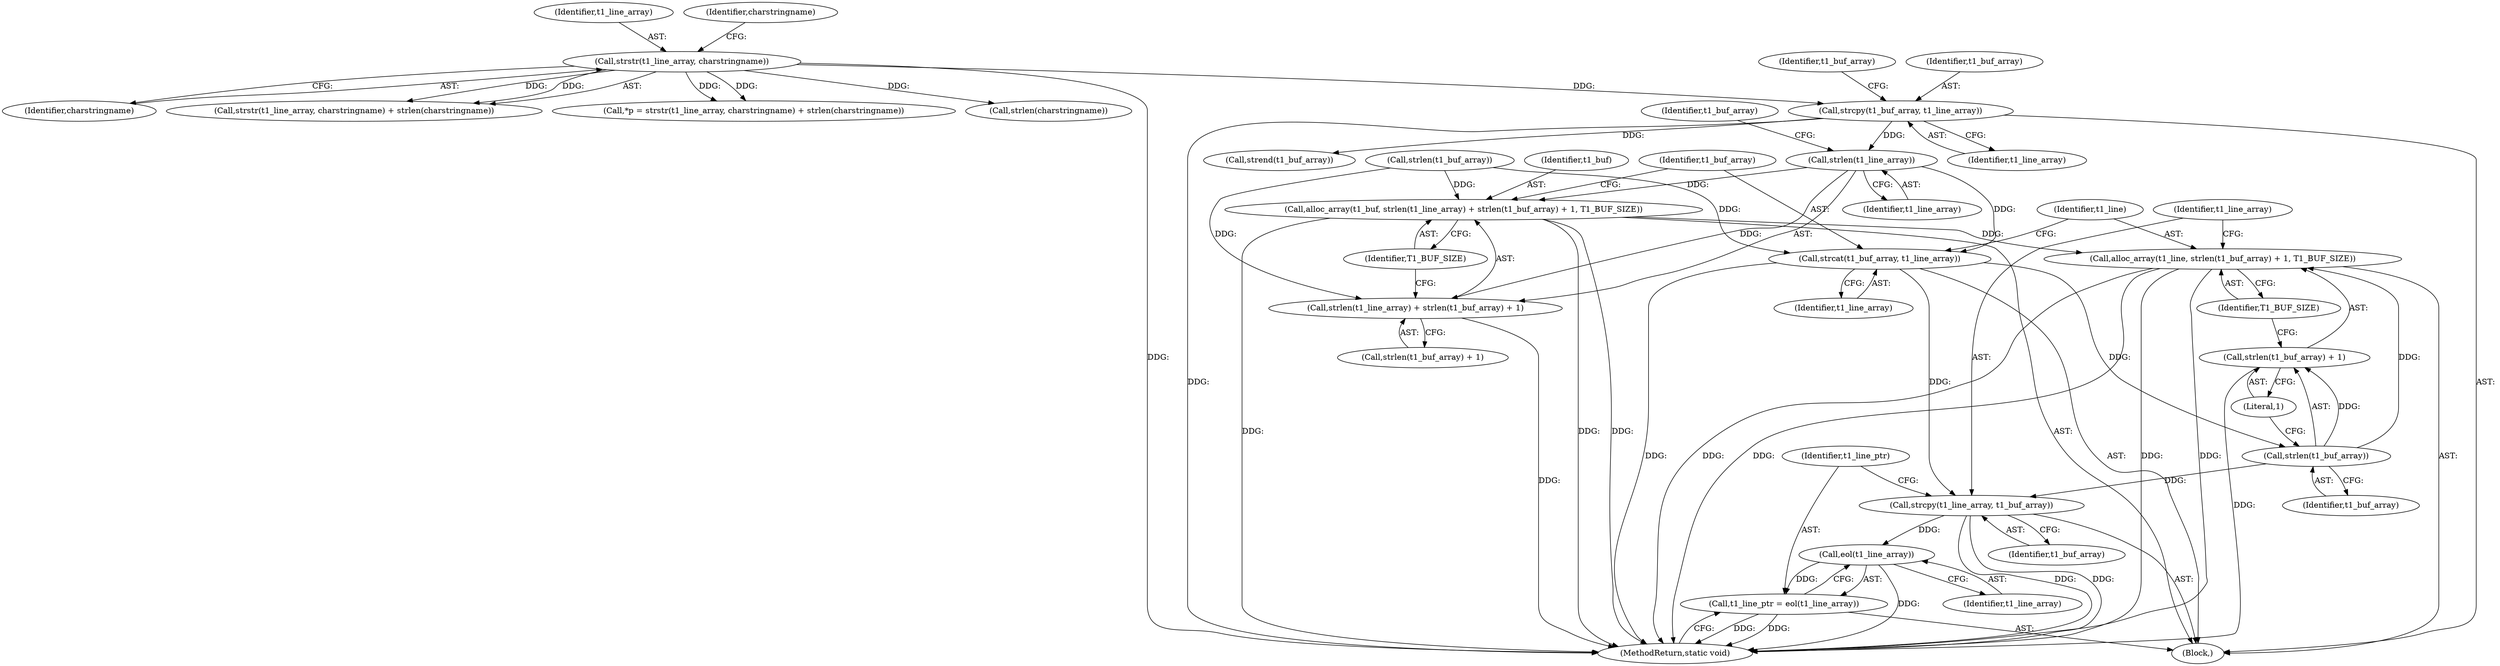 digraph "0_texlive-source_6ed0077520e2b0da1fd060c7f88db7b2e6068e4c@API" {
"1000139" [label="(Call,strlen(t1_line_array))"];
"1000125" [label="(Call,strcpy(t1_buf_array, t1_line_array))"];
"1000110" [label="(Call,strstr(t1_line_array, charstringname))"];
"1000136" [label="(Call,alloc_array(t1_buf, strlen(t1_line_array) + strlen(t1_buf_array) + 1, T1_BUF_SIZE))"];
"1000149" [label="(Call,alloc_array(t1_line, strlen(t1_buf_array) + 1, T1_BUF_SIZE))"];
"1000138" [label="(Call,strlen(t1_line_array) + strlen(t1_buf_array) + 1)"];
"1000146" [label="(Call,strcat(t1_buf_array, t1_line_array))"];
"1000152" [label="(Call,strlen(t1_buf_array))"];
"1000151" [label="(Call,strlen(t1_buf_array) + 1)"];
"1000156" [label="(Call,strcpy(t1_line_array, t1_buf_array))"];
"1000161" [label="(Call,eol(t1_line_array))"];
"1000159" [label="(Call,t1_line_ptr = eol(t1_line_array))"];
"1000139" [label="(Call,strlen(t1_line_array))"];
"1000126" [label="(Identifier,t1_buf_array)"];
"1000151" [label="(Call,strlen(t1_buf_array) + 1)"];
"1000143" [label="(Identifier,t1_buf_array)"];
"1000137" [label="(Identifier,t1_buf)"];
"1000155" [label="(Identifier,T1_BUF_SIZE)"];
"1000157" [label="(Identifier,t1_line_array)"];
"1000111" [label="(Identifier,t1_line_array)"];
"1000109" [label="(Call,strstr(t1_line_array, charstringname) + strlen(charstringname))"];
"1000141" [label="(Call,strlen(t1_buf_array) + 1)"];
"1000140" [label="(Identifier,t1_line_array)"];
"1000110" [label="(Call,strstr(t1_line_array, charstringname))"];
"1000113" [label="(Call,strlen(charstringname))"];
"1000161" [label="(Call,eol(t1_line_array))"];
"1000142" [label="(Call,strlen(t1_buf_array))"];
"1000156" [label="(Call,strcpy(t1_line_array, t1_buf_array))"];
"1000136" [label="(Call,alloc_array(t1_buf, strlen(t1_line_array) + strlen(t1_buf_array) + 1, T1_BUF_SIZE))"];
"1000138" [label="(Call,strlen(t1_line_array) + strlen(t1_buf_array) + 1)"];
"1000147" [label="(Identifier,t1_buf_array)"];
"1000148" [label="(Identifier,t1_line_array)"];
"1000160" [label="(Identifier,t1_line_ptr)"];
"1000146" [label="(Call,strcat(t1_buf_array, t1_line_array))"];
"1000124" [label="(Block,)"];
"1000153" [label="(Identifier,t1_buf_array)"];
"1000131" [label="(Call,strend(t1_buf_array))"];
"1000107" [label="(Call,*p = strstr(t1_line_array, charstringname) + strlen(charstringname))"];
"1000159" [label="(Call,t1_line_ptr = eol(t1_line_array))"];
"1000125" [label="(Call,strcpy(t1_buf_array, t1_line_array))"];
"1000127" [label="(Identifier,t1_line_array)"];
"1000162" [label="(Identifier,t1_line_array)"];
"1000112" [label="(Identifier,charstringname)"];
"1000163" [label="(MethodReturn,static void)"];
"1000149" [label="(Call,alloc_array(t1_line, strlen(t1_buf_array) + 1, T1_BUF_SIZE))"];
"1000154" [label="(Literal,1)"];
"1000132" [label="(Identifier,t1_buf_array)"];
"1000114" [label="(Identifier,charstringname)"];
"1000152" [label="(Call,strlen(t1_buf_array))"];
"1000145" [label="(Identifier,T1_BUF_SIZE)"];
"1000150" [label="(Identifier,t1_line)"];
"1000158" [label="(Identifier,t1_buf_array)"];
"1000139" -> "1000138"  [label="AST: "];
"1000139" -> "1000140"  [label="CFG: "];
"1000140" -> "1000139"  [label="AST: "];
"1000143" -> "1000139"  [label="CFG: "];
"1000139" -> "1000136"  [label="DDG: "];
"1000139" -> "1000138"  [label="DDG: "];
"1000125" -> "1000139"  [label="DDG: "];
"1000139" -> "1000146"  [label="DDG: "];
"1000125" -> "1000124"  [label="AST: "];
"1000125" -> "1000127"  [label="CFG: "];
"1000126" -> "1000125"  [label="AST: "];
"1000127" -> "1000125"  [label="AST: "];
"1000132" -> "1000125"  [label="CFG: "];
"1000125" -> "1000163"  [label="DDG: "];
"1000110" -> "1000125"  [label="DDG: "];
"1000125" -> "1000131"  [label="DDG: "];
"1000110" -> "1000109"  [label="AST: "];
"1000110" -> "1000112"  [label="CFG: "];
"1000111" -> "1000110"  [label="AST: "];
"1000112" -> "1000110"  [label="AST: "];
"1000114" -> "1000110"  [label="CFG: "];
"1000110" -> "1000163"  [label="DDG: "];
"1000110" -> "1000107"  [label="DDG: "];
"1000110" -> "1000107"  [label="DDG: "];
"1000110" -> "1000109"  [label="DDG: "];
"1000110" -> "1000109"  [label="DDG: "];
"1000110" -> "1000113"  [label="DDG: "];
"1000136" -> "1000124"  [label="AST: "];
"1000136" -> "1000145"  [label="CFG: "];
"1000137" -> "1000136"  [label="AST: "];
"1000138" -> "1000136"  [label="AST: "];
"1000145" -> "1000136"  [label="AST: "];
"1000147" -> "1000136"  [label="CFG: "];
"1000136" -> "1000163"  [label="DDG: "];
"1000136" -> "1000163"  [label="DDG: "];
"1000136" -> "1000163"  [label="DDG: "];
"1000142" -> "1000136"  [label="DDG: "];
"1000136" -> "1000149"  [label="DDG: "];
"1000149" -> "1000124"  [label="AST: "];
"1000149" -> "1000155"  [label="CFG: "];
"1000150" -> "1000149"  [label="AST: "];
"1000151" -> "1000149"  [label="AST: "];
"1000155" -> "1000149"  [label="AST: "];
"1000157" -> "1000149"  [label="CFG: "];
"1000149" -> "1000163"  [label="DDG: "];
"1000149" -> "1000163"  [label="DDG: "];
"1000149" -> "1000163"  [label="DDG: "];
"1000149" -> "1000163"  [label="DDG: "];
"1000152" -> "1000149"  [label="DDG: "];
"1000138" -> "1000141"  [label="CFG: "];
"1000141" -> "1000138"  [label="AST: "];
"1000145" -> "1000138"  [label="CFG: "];
"1000138" -> "1000163"  [label="DDG: "];
"1000142" -> "1000138"  [label="DDG: "];
"1000146" -> "1000124"  [label="AST: "];
"1000146" -> "1000148"  [label="CFG: "];
"1000147" -> "1000146"  [label="AST: "];
"1000148" -> "1000146"  [label="AST: "];
"1000150" -> "1000146"  [label="CFG: "];
"1000146" -> "1000163"  [label="DDG: "];
"1000142" -> "1000146"  [label="DDG: "];
"1000146" -> "1000152"  [label="DDG: "];
"1000146" -> "1000156"  [label="DDG: "];
"1000152" -> "1000151"  [label="AST: "];
"1000152" -> "1000153"  [label="CFG: "];
"1000153" -> "1000152"  [label="AST: "];
"1000154" -> "1000152"  [label="CFG: "];
"1000152" -> "1000151"  [label="DDG: "];
"1000152" -> "1000156"  [label="DDG: "];
"1000151" -> "1000154"  [label="CFG: "];
"1000154" -> "1000151"  [label="AST: "];
"1000155" -> "1000151"  [label="CFG: "];
"1000151" -> "1000163"  [label="DDG: "];
"1000156" -> "1000124"  [label="AST: "];
"1000156" -> "1000158"  [label="CFG: "];
"1000157" -> "1000156"  [label="AST: "];
"1000158" -> "1000156"  [label="AST: "];
"1000160" -> "1000156"  [label="CFG: "];
"1000156" -> "1000163"  [label="DDG: "];
"1000156" -> "1000163"  [label="DDG: "];
"1000156" -> "1000161"  [label="DDG: "];
"1000161" -> "1000159"  [label="AST: "];
"1000161" -> "1000162"  [label="CFG: "];
"1000162" -> "1000161"  [label="AST: "];
"1000159" -> "1000161"  [label="CFG: "];
"1000161" -> "1000163"  [label="DDG: "];
"1000161" -> "1000159"  [label="DDG: "];
"1000159" -> "1000124"  [label="AST: "];
"1000160" -> "1000159"  [label="AST: "];
"1000163" -> "1000159"  [label="CFG: "];
"1000159" -> "1000163"  [label="DDG: "];
"1000159" -> "1000163"  [label="DDG: "];
}
